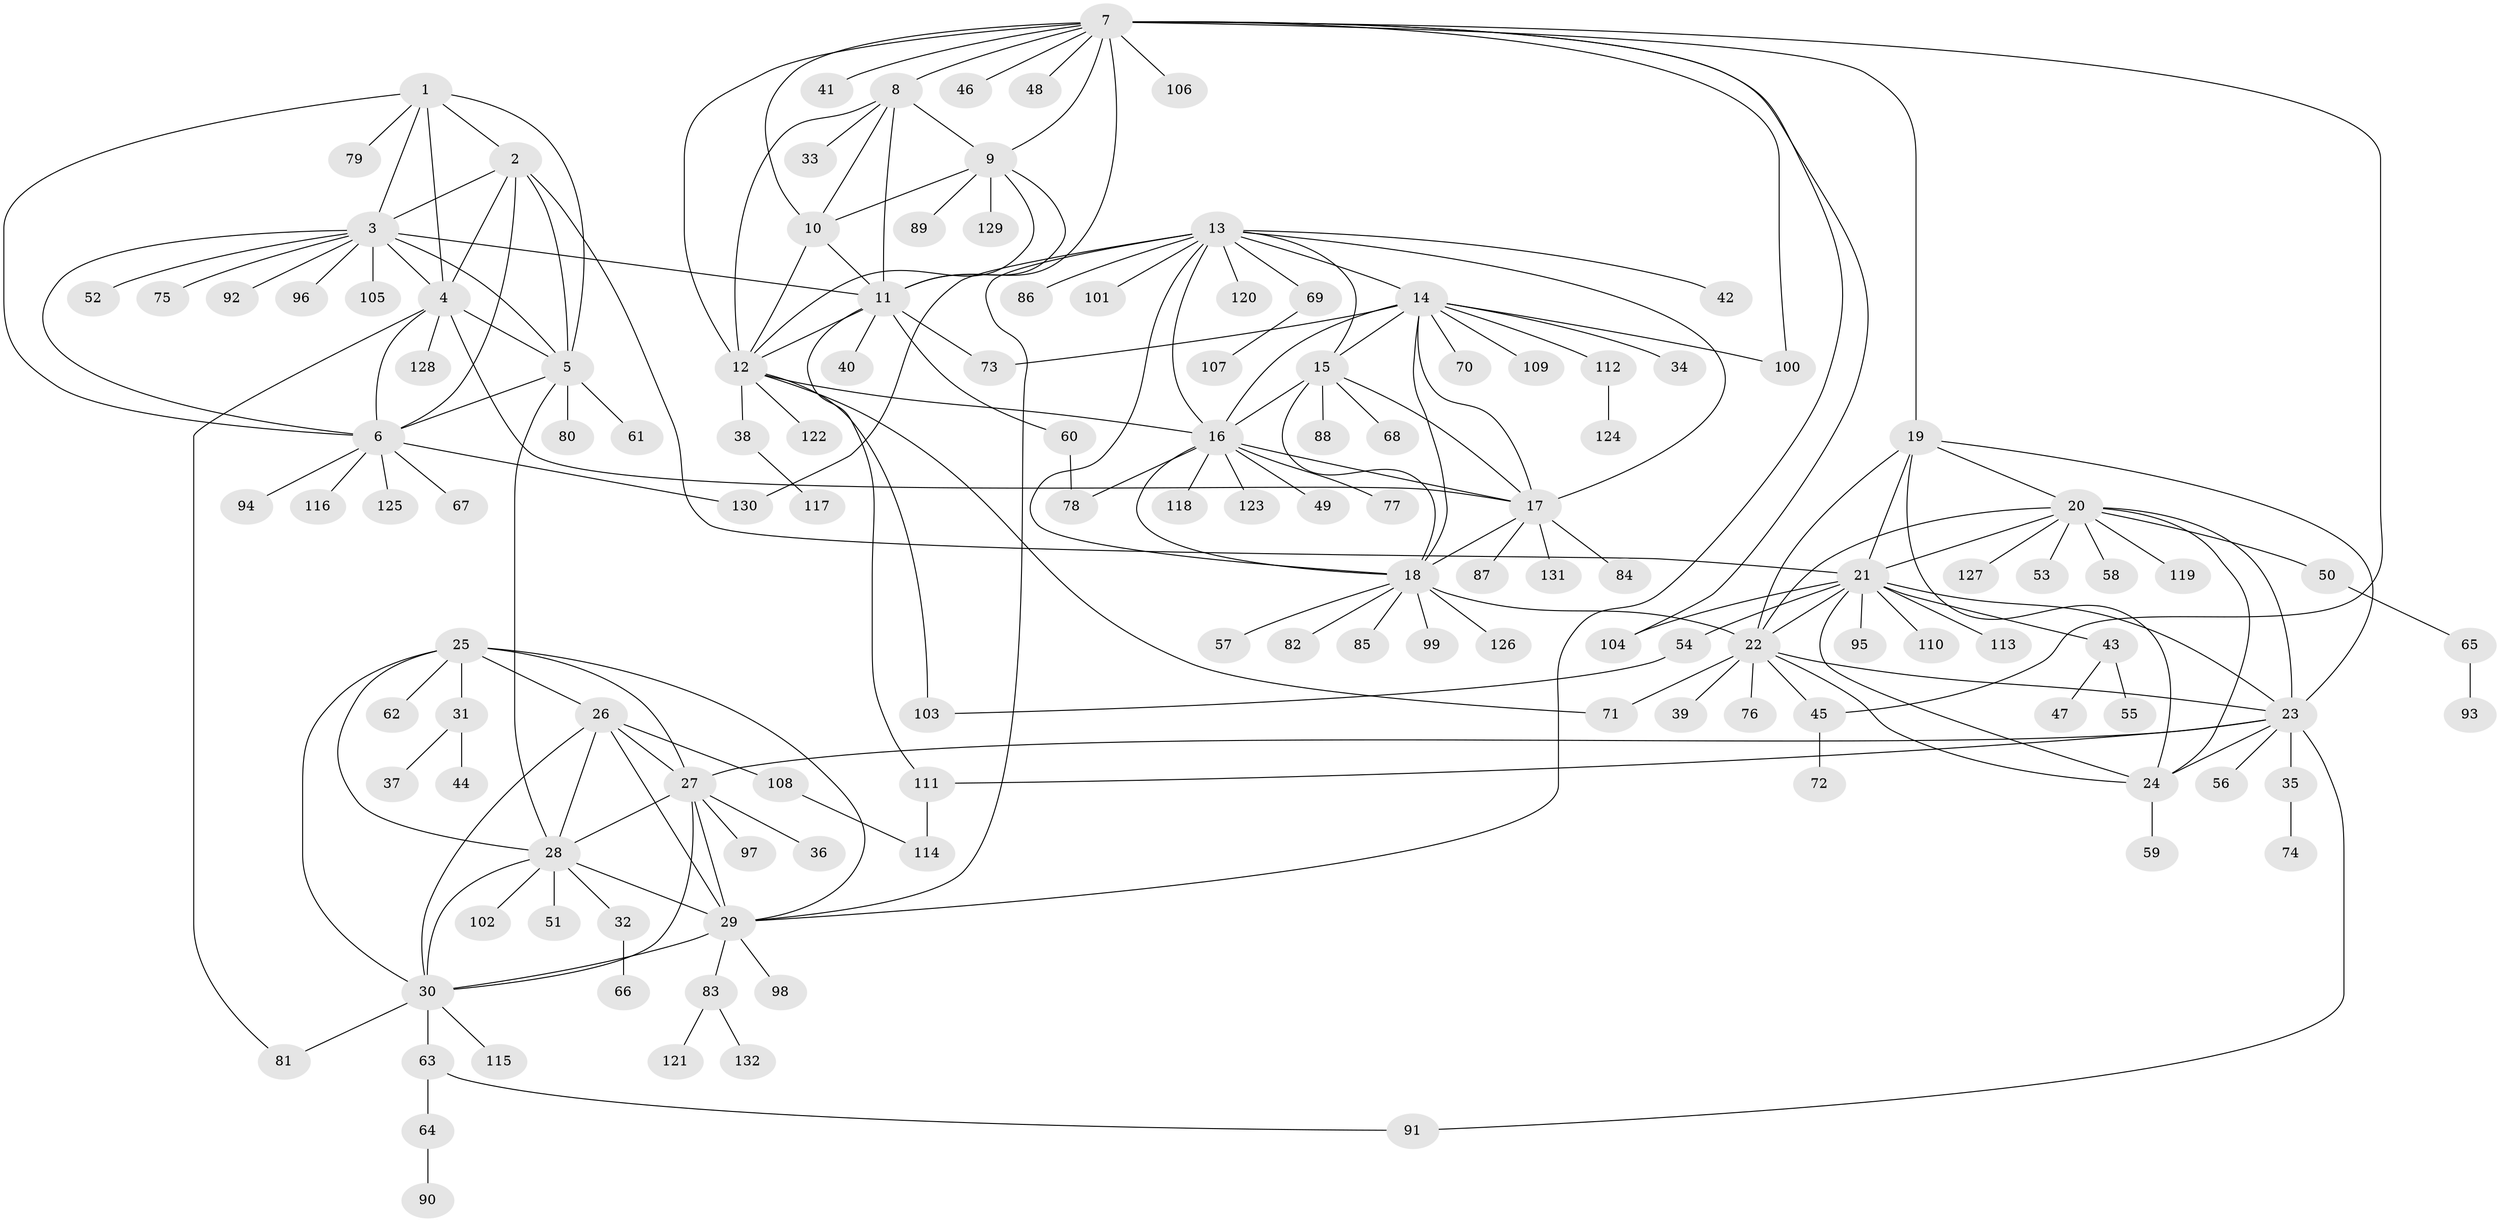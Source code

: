 // Generated by graph-tools (version 1.1) at 2025/26/03/09/25 03:26:39]
// undirected, 132 vertices, 199 edges
graph export_dot {
graph [start="1"]
  node [color=gray90,style=filled];
  1;
  2;
  3;
  4;
  5;
  6;
  7;
  8;
  9;
  10;
  11;
  12;
  13;
  14;
  15;
  16;
  17;
  18;
  19;
  20;
  21;
  22;
  23;
  24;
  25;
  26;
  27;
  28;
  29;
  30;
  31;
  32;
  33;
  34;
  35;
  36;
  37;
  38;
  39;
  40;
  41;
  42;
  43;
  44;
  45;
  46;
  47;
  48;
  49;
  50;
  51;
  52;
  53;
  54;
  55;
  56;
  57;
  58;
  59;
  60;
  61;
  62;
  63;
  64;
  65;
  66;
  67;
  68;
  69;
  70;
  71;
  72;
  73;
  74;
  75;
  76;
  77;
  78;
  79;
  80;
  81;
  82;
  83;
  84;
  85;
  86;
  87;
  88;
  89;
  90;
  91;
  92;
  93;
  94;
  95;
  96;
  97;
  98;
  99;
  100;
  101;
  102;
  103;
  104;
  105;
  106;
  107;
  108;
  109;
  110;
  111;
  112;
  113;
  114;
  115;
  116;
  117;
  118;
  119;
  120;
  121;
  122;
  123;
  124;
  125;
  126;
  127;
  128;
  129;
  130;
  131;
  132;
  1 -- 2;
  1 -- 3;
  1 -- 4;
  1 -- 5;
  1 -- 6;
  1 -- 79;
  2 -- 3;
  2 -- 4;
  2 -- 5;
  2 -- 6;
  2 -- 21;
  3 -- 4;
  3 -- 5;
  3 -- 6;
  3 -- 11;
  3 -- 52;
  3 -- 75;
  3 -- 92;
  3 -- 96;
  3 -- 105;
  4 -- 5;
  4 -- 6;
  4 -- 17;
  4 -- 81;
  4 -- 128;
  5 -- 6;
  5 -- 28;
  5 -- 61;
  5 -- 80;
  6 -- 67;
  6 -- 94;
  6 -- 116;
  6 -- 125;
  6 -- 130;
  7 -- 8;
  7 -- 9;
  7 -- 10;
  7 -- 11;
  7 -- 12;
  7 -- 19;
  7 -- 29;
  7 -- 41;
  7 -- 45;
  7 -- 46;
  7 -- 48;
  7 -- 100;
  7 -- 104;
  7 -- 106;
  8 -- 9;
  8 -- 10;
  8 -- 11;
  8 -- 12;
  8 -- 33;
  9 -- 10;
  9 -- 11;
  9 -- 12;
  9 -- 89;
  9 -- 129;
  10 -- 11;
  10 -- 12;
  11 -- 12;
  11 -- 40;
  11 -- 60;
  11 -- 73;
  11 -- 111;
  12 -- 16;
  12 -- 38;
  12 -- 71;
  12 -- 103;
  12 -- 122;
  13 -- 14;
  13 -- 15;
  13 -- 16;
  13 -- 17;
  13 -- 18;
  13 -- 29;
  13 -- 42;
  13 -- 69;
  13 -- 86;
  13 -- 101;
  13 -- 120;
  13 -- 130;
  14 -- 15;
  14 -- 16;
  14 -- 17;
  14 -- 18;
  14 -- 34;
  14 -- 70;
  14 -- 73;
  14 -- 100;
  14 -- 109;
  14 -- 112;
  15 -- 16;
  15 -- 17;
  15 -- 18;
  15 -- 68;
  15 -- 88;
  16 -- 17;
  16 -- 18;
  16 -- 49;
  16 -- 77;
  16 -- 78;
  16 -- 118;
  16 -- 123;
  17 -- 18;
  17 -- 84;
  17 -- 87;
  17 -- 131;
  18 -- 22;
  18 -- 57;
  18 -- 82;
  18 -- 85;
  18 -- 99;
  18 -- 126;
  19 -- 20;
  19 -- 21;
  19 -- 22;
  19 -- 23;
  19 -- 24;
  20 -- 21;
  20 -- 22;
  20 -- 23;
  20 -- 24;
  20 -- 50;
  20 -- 53;
  20 -- 58;
  20 -- 119;
  20 -- 127;
  21 -- 22;
  21 -- 23;
  21 -- 24;
  21 -- 43;
  21 -- 54;
  21 -- 95;
  21 -- 104;
  21 -- 110;
  21 -- 113;
  22 -- 23;
  22 -- 24;
  22 -- 39;
  22 -- 45;
  22 -- 71;
  22 -- 76;
  23 -- 24;
  23 -- 27;
  23 -- 35;
  23 -- 56;
  23 -- 91;
  23 -- 111;
  24 -- 59;
  25 -- 26;
  25 -- 27;
  25 -- 28;
  25 -- 29;
  25 -- 30;
  25 -- 31;
  25 -- 62;
  26 -- 27;
  26 -- 28;
  26 -- 29;
  26 -- 30;
  26 -- 108;
  27 -- 28;
  27 -- 29;
  27 -- 30;
  27 -- 36;
  27 -- 97;
  28 -- 29;
  28 -- 30;
  28 -- 32;
  28 -- 51;
  28 -- 102;
  29 -- 30;
  29 -- 83;
  29 -- 98;
  30 -- 63;
  30 -- 81;
  30 -- 115;
  31 -- 37;
  31 -- 44;
  32 -- 66;
  35 -- 74;
  38 -- 117;
  43 -- 47;
  43 -- 55;
  45 -- 72;
  50 -- 65;
  54 -- 103;
  60 -- 78;
  63 -- 64;
  63 -- 91;
  64 -- 90;
  65 -- 93;
  69 -- 107;
  83 -- 121;
  83 -- 132;
  108 -- 114;
  111 -- 114;
  112 -- 124;
}

